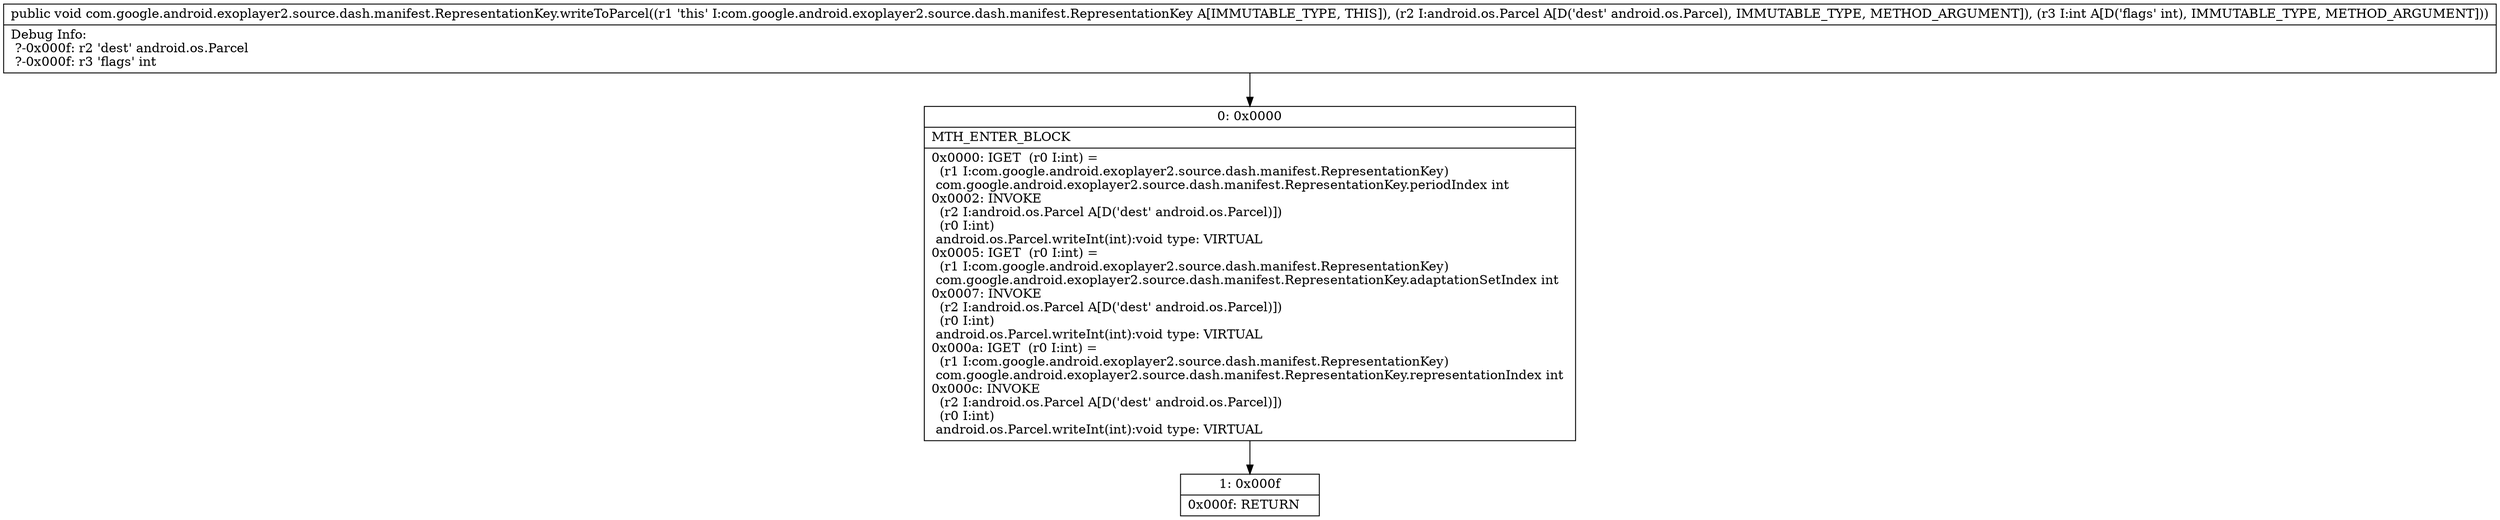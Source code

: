 digraph "CFG forcom.google.android.exoplayer2.source.dash.manifest.RepresentationKey.writeToParcel(Landroid\/os\/Parcel;I)V" {
Node_0 [shape=record,label="{0\:\ 0x0000|MTH_ENTER_BLOCK\l|0x0000: IGET  (r0 I:int) = \l  (r1 I:com.google.android.exoplayer2.source.dash.manifest.RepresentationKey)\l com.google.android.exoplayer2.source.dash.manifest.RepresentationKey.periodIndex int \l0x0002: INVOKE  \l  (r2 I:android.os.Parcel A[D('dest' android.os.Parcel)])\l  (r0 I:int)\l android.os.Parcel.writeInt(int):void type: VIRTUAL \l0x0005: IGET  (r0 I:int) = \l  (r1 I:com.google.android.exoplayer2.source.dash.manifest.RepresentationKey)\l com.google.android.exoplayer2.source.dash.manifest.RepresentationKey.adaptationSetIndex int \l0x0007: INVOKE  \l  (r2 I:android.os.Parcel A[D('dest' android.os.Parcel)])\l  (r0 I:int)\l android.os.Parcel.writeInt(int):void type: VIRTUAL \l0x000a: IGET  (r0 I:int) = \l  (r1 I:com.google.android.exoplayer2.source.dash.manifest.RepresentationKey)\l com.google.android.exoplayer2.source.dash.manifest.RepresentationKey.representationIndex int \l0x000c: INVOKE  \l  (r2 I:android.os.Parcel A[D('dest' android.os.Parcel)])\l  (r0 I:int)\l android.os.Parcel.writeInt(int):void type: VIRTUAL \l}"];
Node_1 [shape=record,label="{1\:\ 0x000f|0x000f: RETURN   \l}"];
MethodNode[shape=record,label="{public void com.google.android.exoplayer2.source.dash.manifest.RepresentationKey.writeToParcel((r1 'this' I:com.google.android.exoplayer2.source.dash.manifest.RepresentationKey A[IMMUTABLE_TYPE, THIS]), (r2 I:android.os.Parcel A[D('dest' android.os.Parcel), IMMUTABLE_TYPE, METHOD_ARGUMENT]), (r3 I:int A[D('flags' int), IMMUTABLE_TYPE, METHOD_ARGUMENT]))  | Debug Info:\l  ?\-0x000f: r2 'dest' android.os.Parcel\l  ?\-0x000f: r3 'flags' int\l}"];
MethodNode -> Node_0;
Node_0 -> Node_1;
}

